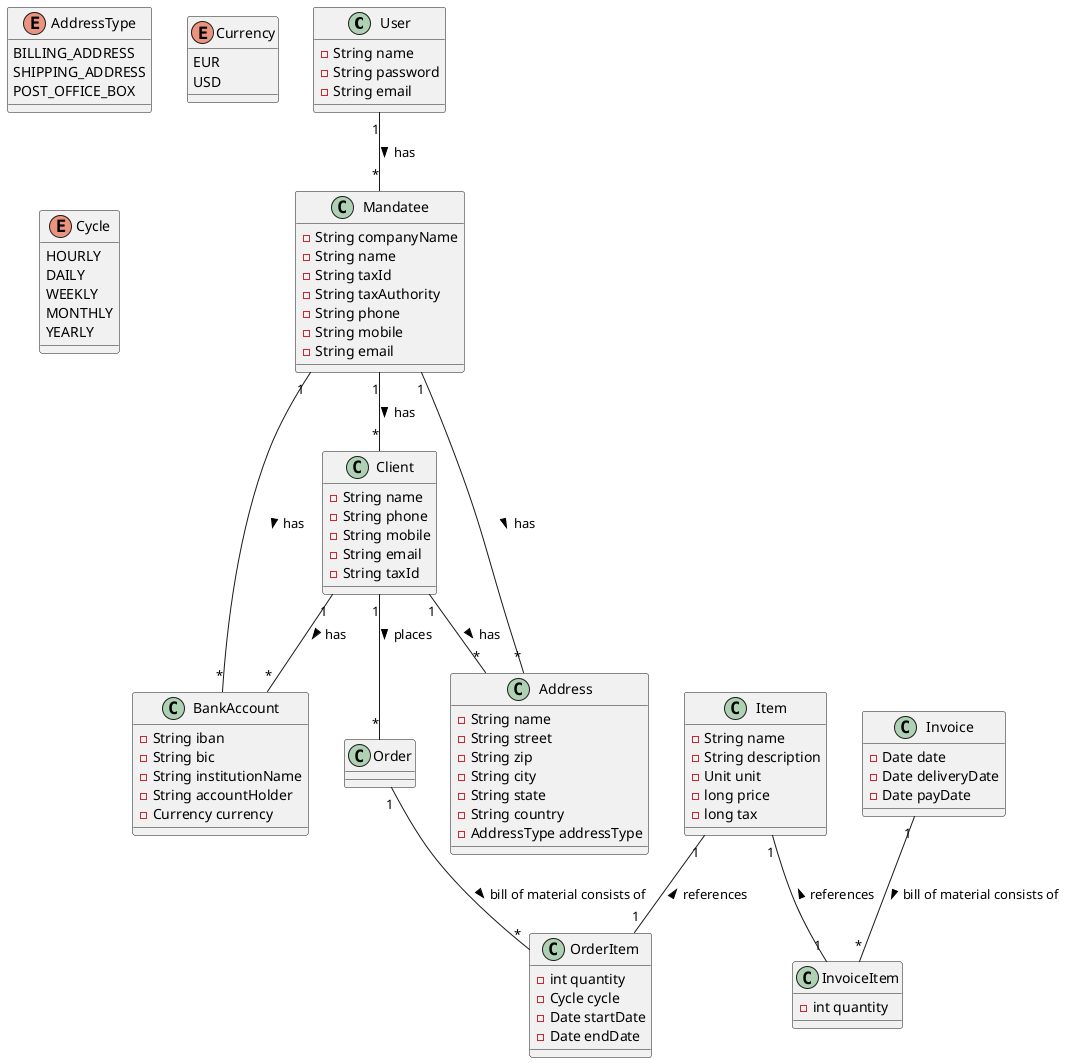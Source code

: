 @startuml

class User {
    - String name
    - String password
    - String email
}

class Mandatee {
    - String companyName
    - String name
    - String taxId
    - String taxAuthority
    - String phone
    - String mobile
    - String email
}

class BankAccount {
    - String iban
    - String bic
    - String institutionName
    - String accountHolder
    - Currency currency
}

class Client {
    - String name
    - String phone
    - String mobile
    - String email
    - String taxId
}

class Address {
    - String name
    - String street
    - String zip
    - String city
    - String state
    - String country
    - AddressType addressType
}

class Invoice {
    - Date date
    - Date deliveryDate
    - Date payDate
}

class InvoiceItem {
    - int quantity
}

class Item {
    - String name
    - String description
    - Unit unit
    - long price
    - long tax
}

class OrderItem {
    - int quantity
    - Cycle cycle
    - Date startDate
    - Date endDate
}

class Order {}

enum AddressType {
    BILLING_ADDRESS
    SHIPPING_ADDRESS
    POST_OFFICE_BOX
}

enum Currency {
    EUR
    USD
}

enum Cycle {
    HOURLY
    DAILY
    WEEKLY
    MONTHLY
    YEARLY
}

Item "1" -- "1" InvoiceItem : references <
Item "1" -- "1" OrderItem : references <

User "1" -- "*" Mandatee : has >

Mandatee "1" -- "*" Address : has >
Mandatee "1" -- "*" BankAccount : has >
Mandatee "1" -- "*" Client : has >

Client "1" -- "*" Address : has >
Client "1" -- "*" BankAccount : has >
Client "1" -- "*" Order : places >

Invoice "1" -- "*" InvoiceItem : bill of material consists of >

Order "1" -- "*" OrderItem : bill of material consists of >

@enduml

